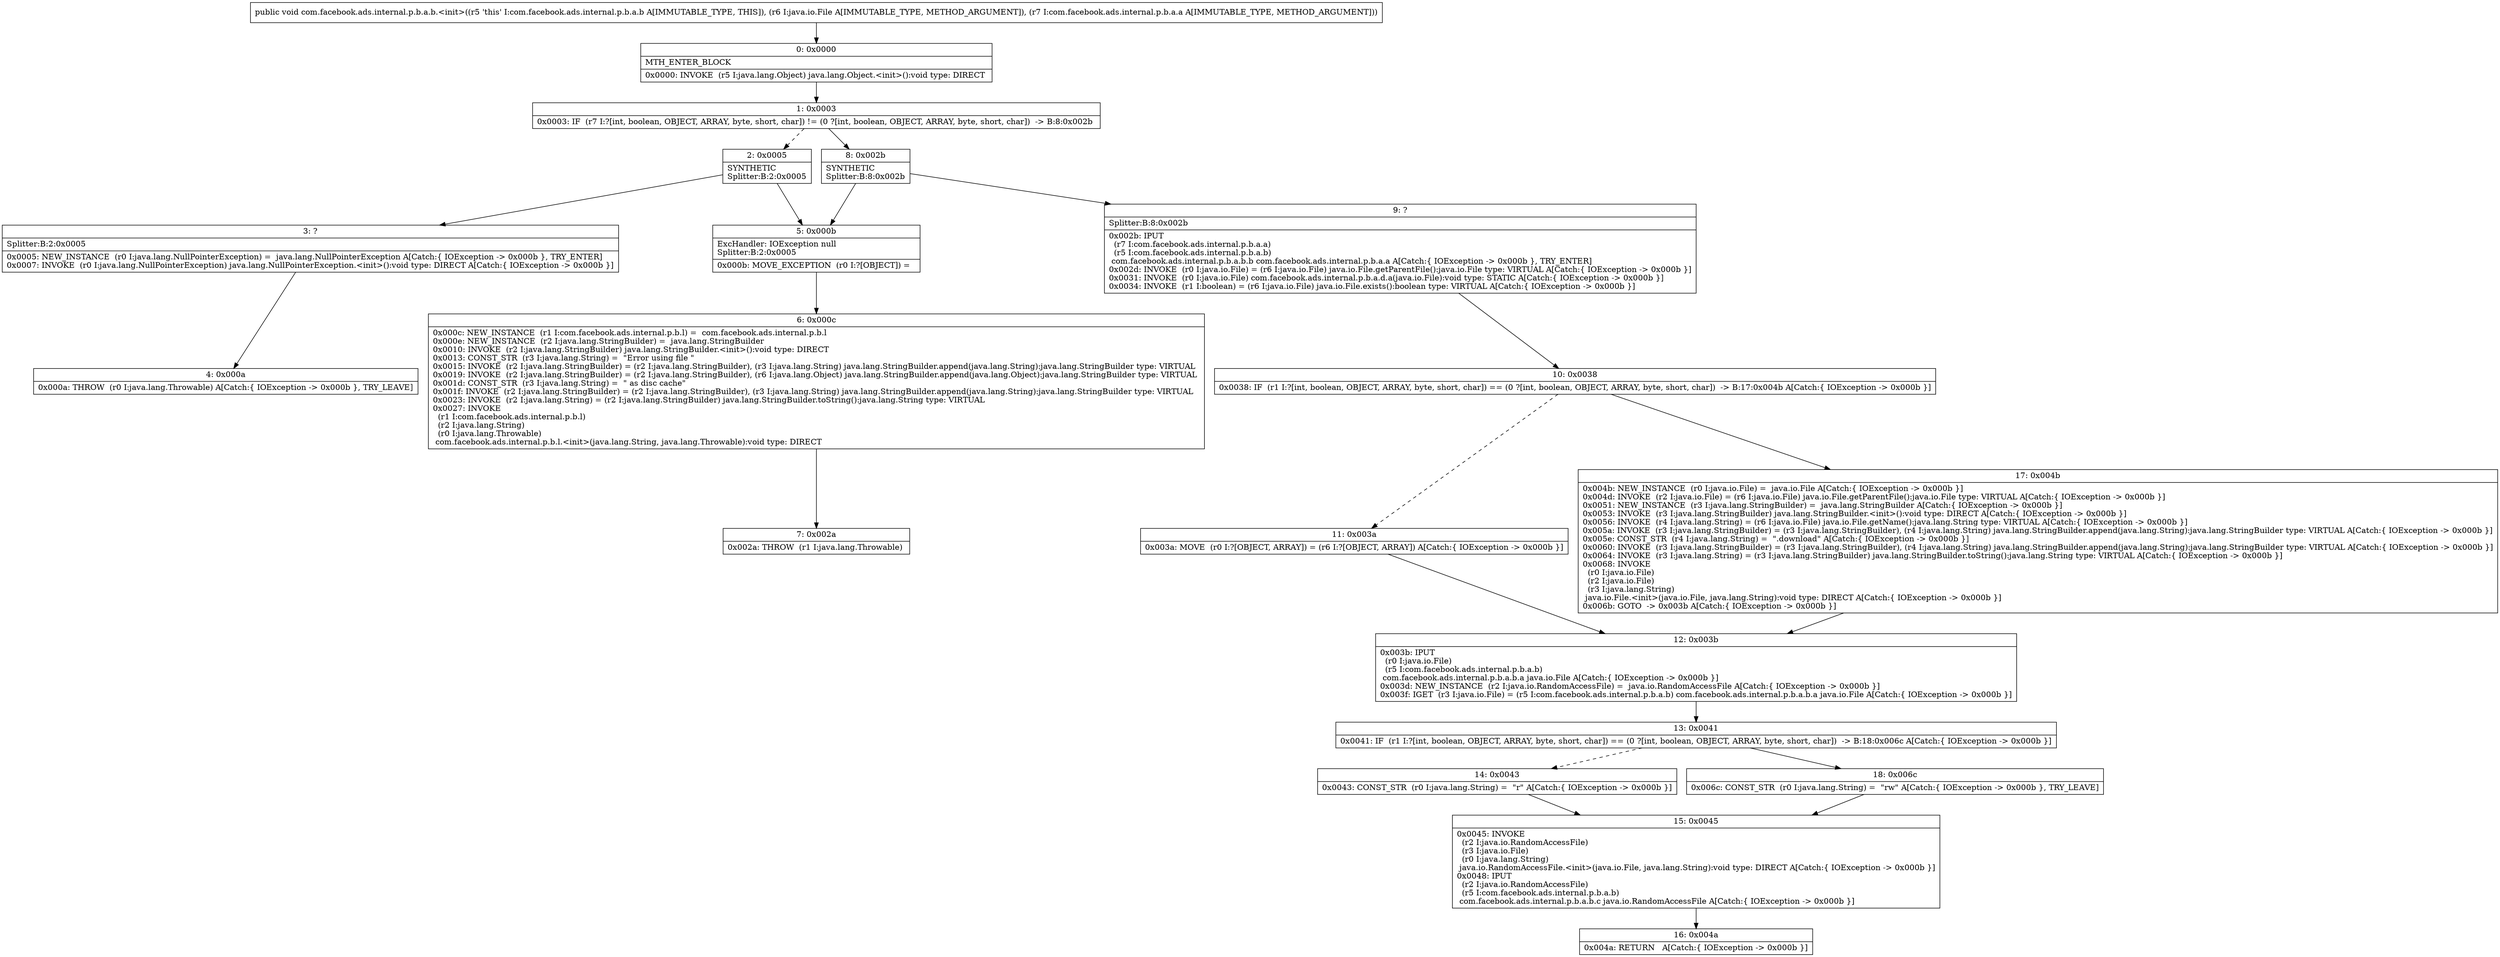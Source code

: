 digraph "CFG forcom.facebook.ads.internal.p.b.a.b.\<init\>(Ljava\/io\/File;Lcom\/facebook\/ads\/internal\/p\/b\/a\/a;)V" {
Node_0 [shape=record,label="{0\:\ 0x0000|MTH_ENTER_BLOCK\l|0x0000: INVOKE  (r5 I:java.lang.Object) java.lang.Object.\<init\>():void type: DIRECT \l}"];
Node_1 [shape=record,label="{1\:\ 0x0003|0x0003: IF  (r7 I:?[int, boolean, OBJECT, ARRAY, byte, short, char]) != (0 ?[int, boolean, OBJECT, ARRAY, byte, short, char])  \-\> B:8:0x002b \l}"];
Node_2 [shape=record,label="{2\:\ 0x0005|SYNTHETIC\lSplitter:B:2:0x0005\l}"];
Node_3 [shape=record,label="{3\:\ ?|Splitter:B:2:0x0005\l|0x0005: NEW_INSTANCE  (r0 I:java.lang.NullPointerException) =  java.lang.NullPointerException A[Catch:\{ IOException \-\> 0x000b \}, TRY_ENTER]\l0x0007: INVOKE  (r0 I:java.lang.NullPointerException) java.lang.NullPointerException.\<init\>():void type: DIRECT A[Catch:\{ IOException \-\> 0x000b \}]\l}"];
Node_4 [shape=record,label="{4\:\ 0x000a|0x000a: THROW  (r0 I:java.lang.Throwable) A[Catch:\{ IOException \-\> 0x000b \}, TRY_LEAVE]\l}"];
Node_5 [shape=record,label="{5\:\ 0x000b|ExcHandler: IOException null\lSplitter:B:2:0x0005\l|0x000b: MOVE_EXCEPTION  (r0 I:?[OBJECT]) =  \l}"];
Node_6 [shape=record,label="{6\:\ 0x000c|0x000c: NEW_INSTANCE  (r1 I:com.facebook.ads.internal.p.b.l) =  com.facebook.ads.internal.p.b.l \l0x000e: NEW_INSTANCE  (r2 I:java.lang.StringBuilder) =  java.lang.StringBuilder \l0x0010: INVOKE  (r2 I:java.lang.StringBuilder) java.lang.StringBuilder.\<init\>():void type: DIRECT \l0x0013: CONST_STR  (r3 I:java.lang.String) =  \"Error using file \" \l0x0015: INVOKE  (r2 I:java.lang.StringBuilder) = (r2 I:java.lang.StringBuilder), (r3 I:java.lang.String) java.lang.StringBuilder.append(java.lang.String):java.lang.StringBuilder type: VIRTUAL \l0x0019: INVOKE  (r2 I:java.lang.StringBuilder) = (r2 I:java.lang.StringBuilder), (r6 I:java.lang.Object) java.lang.StringBuilder.append(java.lang.Object):java.lang.StringBuilder type: VIRTUAL \l0x001d: CONST_STR  (r3 I:java.lang.String) =  \" as disc cache\" \l0x001f: INVOKE  (r2 I:java.lang.StringBuilder) = (r2 I:java.lang.StringBuilder), (r3 I:java.lang.String) java.lang.StringBuilder.append(java.lang.String):java.lang.StringBuilder type: VIRTUAL \l0x0023: INVOKE  (r2 I:java.lang.String) = (r2 I:java.lang.StringBuilder) java.lang.StringBuilder.toString():java.lang.String type: VIRTUAL \l0x0027: INVOKE  \l  (r1 I:com.facebook.ads.internal.p.b.l)\l  (r2 I:java.lang.String)\l  (r0 I:java.lang.Throwable)\l com.facebook.ads.internal.p.b.l.\<init\>(java.lang.String, java.lang.Throwable):void type: DIRECT \l}"];
Node_7 [shape=record,label="{7\:\ 0x002a|0x002a: THROW  (r1 I:java.lang.Throwable) \l}"];
Node_8 [shape=record,label="{8\:\ 0x002b|SYNTHETIC\lSplitter:B:8:0x002b\l}"];
Node_9 [shape=record,label="{9\:\ ?|Splitter:B:8:0x002b\l|0x002b: IPUT  \l  (r7 I:com.facebook.ads.internal.p.b.a.a)\l  (r5 I:com.facebook.ads.internal.p.b.a.b)\l com.facebook.ads.internal.p.b.a.b.b com.facebook.ads.internal.p.b.a.a A[Catch:\{ IOException \-\> 0x000b \}, TRY_ENTER]\l0x002d: INVOKE  (r0 I:java.io.File) = (r6 I:java.io.File) java.io.File.getParentFile():java.io.File type: VIRTUAL A[Catch:\{ IOException \-\> 0x000b \}]\l0x0031: INVOKE  (r0 I:java.io.File) com.facebook.ads.internal.p.b.a.d.a(java.io.File):void type: STATIC A[Catch:\{ IOException \-\> 0x000b \}]\l0x0034: INVOKE  (r1 I:boolean) = (r6 I:java.io.File) java.io.File.exists():boolean type: VIRTUAL A[Catch:\{ IOException \-\> 0x000b \}]\l}"];
Node_10 [shape=record,label="{10\:\ 0x0038|0x0038: IF  (r1 I:?[int, boolean, OBJECT, ARRAY, byte, short, char]) == (0 ?[int, boolean, OBJECT, ARRAY, byte, short, char])  \-\> B:17:0x004b A[Catch:\{ IOException \-\> 0x000b \}]\l}"];
Node_11 [shape=record,label="{11\:\ 0x003a|0x003a: MOVE  (r0 I:?[OBJECT, ARRAY]) = (r6 I:?[OBJECT, ARRAY]) A[Catch:\{ IOException \-\> 0x000b \}]\l}"];
Node_12 [shape=record,label="{12\:\ 0x003b|0x003b: IPUT  \l  (r0 I:java.io.File)\l  (r5 I:com.facebook.ads.internal.p.b.a.b)\l com.facebook.ads.internal.p.b.a.b.a java.io.File A[Catch:\{ IOException \-\> 0x000b \}]\l0x003d: NEW_INSTANCE  (r2 I:java.io.RandomAccessFile) =  java.io.RandomAccessFile A[Catch:\{ IOException \-\> 0x000b \}]\l0x003f: IGET  (r3 I:java.io.File) = (r5 I:com.facebook.ads.internal.p.b.a.b) com.facebook.ads.internal.p.b.a.b.a java.io.File A[Catch:\{ IOException \-\> 0x000b \}]\l}"];
Node_13 [shape=record,label="{13\:\ 0x0041|0x0041: IF  (r1 I:?[int, boolean, OBJECT, ARRAY, byte, short, char]) == (0 ?[int, boolean, OBJECT, ARRAY, byte, short, char])  \-\> B:18:0x006c A[Catch:\{ IOException \-\> 0x000b \}]\l}"];
Node_14 [shape=record,label="{14\:\ 0x0043|0x0043: CONST_STR  (r0 I:java.lang.String) =  \"r\" A[Catch:\{ IOException \-\> 0x000b \}]\l}"];
Node_15 [shape=record,label="{15\:\ 0x0045|0x0045: INVOKE  \l  (r2 I:java.io.RandomAccessFile)\l  (r3 I:java.io.File)\l  (r0 I:java.lang.String)\l java.io.RandomAccessFile.\<init\>(java.io.File, java.lang.String):void type: DIRECT A[Catch:\{ IOException \-\> 0x000b \}]\l0x0048: IPUT  \l  (r2 I:java.io.RandomAccessFile)\l  (r5 I:com.facebook.ads.internal.p.b.a.b)\l com.facebook.ads.internal.p.b.a.b.c java.io.RandomAccessFile A[Catch:\{ IOException \-\> 0x000b \}]\l}"];
Node_16 [shape=record,label="{16\:\ 0x004a|0x004a: RETURN   A[Catch:\{ IOException \-\> 0x000b \}]\l}"];
Node_17 [shape=record,label="{17\:\ 0x004b|0x004b: NEW_INSTANCE  (r0 I:java.io.File) =  java.io.File A[Catch:\{ IOException \-\> 0x000b \}]\l0x004d: INVOKE  (r2 I:java.io.File) = (r6 I:java.io.File) java.io.File.getParentFile():java.io.File type: VIRTUAL A[Catch:\{ IOException \-\> 0x000b \}]\l0x0051: NEW_INSTANCE  (r3 I:java.lang.StringBuilder) =  java.lang.StringBuilder A[Catch:\{ IOException \-\> 0x000b \}]\l0x0053: INVOKE  (r3 I:java.lang.StringBuilder) java.lang.StringBuilder.\<init\>():void type: DIRECT A[Catch:\{ IOException \-\> 0x000b \}]\l0x0056: INVOKE  (r4 I:java.lang.String) = (r6 I:java.io.File) java.io.File.getName():java.lang.String type: VIRTUAL A[Catch:\{ IOException \-\> 0x000b \}]\l0x005a: INVOKE  (r3 I:java.lang.StringBuilder) = (r3 I:java.lang.StringBuilder), (r4 I:java.lang.String) java.lang.StringBuilder.append(java.lang.String):java.lang.StringBuilder type: VIRTUAL A[Catch:\{ IOException \-\> 0x000b \}]\l0x005e: CONST_STR  (r4 I:java.lang.String) =  \".download\" A[Catch:\{ IOException \-\> 0x000b \}]\l0x0060: INVOKE  (r3 I:java.lang.StringBuilder) = (r3 I:java.lang.StringBuilder), (r4 I:java.lang.String) java.lang.StringBuilder.append(java.lang.String):java.lang.StringBuilder type: VIRTUAL A[Catch:\{ IOException \-\> 0x000b \}]\l0x0064: INVOKE  (r3 I:java.lang.String) = (r3 I:java.lang.StringBuilder) java.lang.StringBuilder.toString():java.lang.String type: VIRTUAL A[Catch:\{ IOException \-\> 0x000b \}]\l0x0068: INVOKE  \l  (r0 I:java.io.File)\l  (r2 I:java.io.File)\l  (r3 I:java.lang.String)\l java.io.File.\<init\>(java.io.File, java.lang.String):void type: DIRECT A[Catch:\{ IOException \-\> 0x000b \}]\l0x006b: GOTO  \-\> 0x003b A[Catch:\{ IOException \-\> 0x000b \}]\l}"];
Node_18 [shape=record,label="{18\:\ 0x006c|0x006c: CONST_STR  (r0 I:java.lang.String) =  \"rw\" A[Catch:\{ IOException \-\> 0x000b \}, TRY_LEAVE]\l}"];
MethodNode[shape=record,label="{public void com.facebook.ads.internal.p.b.a.b.\<init\>((r5 'this' I:com.facebook.ads.internal.p.b.a.b A[IMMUTABLE_TYPE, THIS]), (r6 I:java.io.File A[IMMUTABLE_TYPE, METHOD_ARGUMENT]), (r7 I:com.facebook.ads.internal.p.b.a.a A[IMMUTABLE_TYPE, METHOD_ARGUMENT])) }"];
MethodNode -> Node_0;
Node_0 -> Node_1;
Node_1 -> Node_2[style=dashed];
Node_1 -> Node_8;
Node_2 -> Node_3;
Node_2 -> Node_5;
Node_3 -> Node_4;
Node_5 -> Node_6;
Node_6 -> Node_7;
Node_8 -> Node_9;
Node_8 -> Node_5;
Node_9 -> Node_10;
Node_10 -> Node_11[style=dashed];
Node_10 -> Node_17;
Node_11 -> Node_12;
Node_12 -> Node_13;
Node_13 -> Node_14[style=dashed];
Node_13 -> Node_18;
Node_14 -> Node_15;
Node_15 -> Node_16;
Node_17 -> Node_12;
Node_18 -> Node_15;
}

